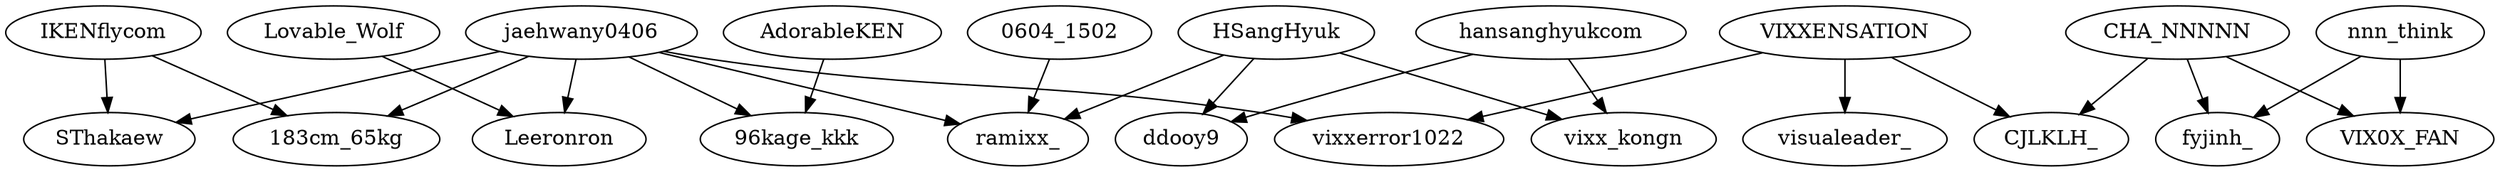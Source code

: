 strict digraph {
"IKENflycom" -> "183cm_65kg"
"IKENflycom" -> "SThakaew"
"jaehwany0406" -> "183cm_65kg"
"jaehwany0406" -> "Leeronron"
"jaehwany0406" -> "ramixx_"
"jaehwany0406" -> "SThakaew"
"jaehwany0406" -> "vixxerror1022"
"jaehwany0406" -> "96kage_kkk"
"nnn_think" -> "VIX0X_FAN"
"nnn_think" -> "fyjinh_"
"CHA_NNNNN" -> "VIX0X_FAN"
"CHA_NNNNN" -> "fyjinh_"
"CHA_NNNNN" -> "CJLKLH_"
"Lovable_Wolf" -> "Leeronron"
"hansanghyukcom" -> "vixx_kongn"
"hansanghyukcom" -> "ddooy9"
"HSangHyuk" -> "vixx_kongn"
"HSangHyuk" -> "ramixx_"
"HSangHyuk" -> "ddooy9"
"0604_1502" -> "ramixx_"
"VIXXENSATION" -> "CJLKLH_"
"VIXXENSATION" -> "visualeader_"
"VIXXENSATION" -> "vixxerror1022"
"AdorableKEN" -> "96kage_kkk"
}